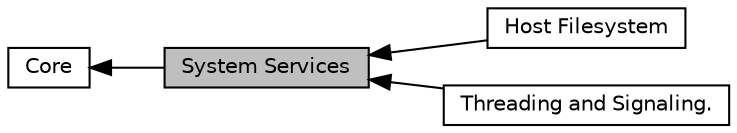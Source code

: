 digraph "System Services"
{
  edge [fontname="Helvetica",fontsize="10",labelfontname="Helvetica",labelfontsize="10"];
  node [fontname="Helvetica",fontsize="10",shape=box];
  rankdir=LR;
  Node3 [label="Host Filesystem",height=0.2,width=0.4,color="black", fillcolor="white", style="filled",URL="$group__systempath.html",tooltip="Encapsulate OS-specific functions to manipulate file and directory paths."];
  Node1 [label="System Services",height=0.2,width=0.4,color="black", fillcolor="grey75", style="filled", fontcolor="black",tooltip="System-independent interfaces to operating system services: files system, threading,..."];
  Node4 [label="Threading and Signaling.",height=0.2,width=0.4,color="black", fillcolor="white", style="filled",URL="$group__thread.html",tooltip="System-independent interfaces to threads, signal conditions, and mutex."];
  Node2 [label="Core",height=0.2,width=0.4,color="black", fillcolor="white", style="filled",URL="$group__core.html",tooltip="The \"core\" module contains:"];
  Node2->Node1 [shape=plaintext, dir="back", style="solid"];
  Node1->Node3 [shape=plaintext, dir="back", style="solid"];
  Node1->Node4 [shape=plaintext, dir="back", style="solid"];
}
